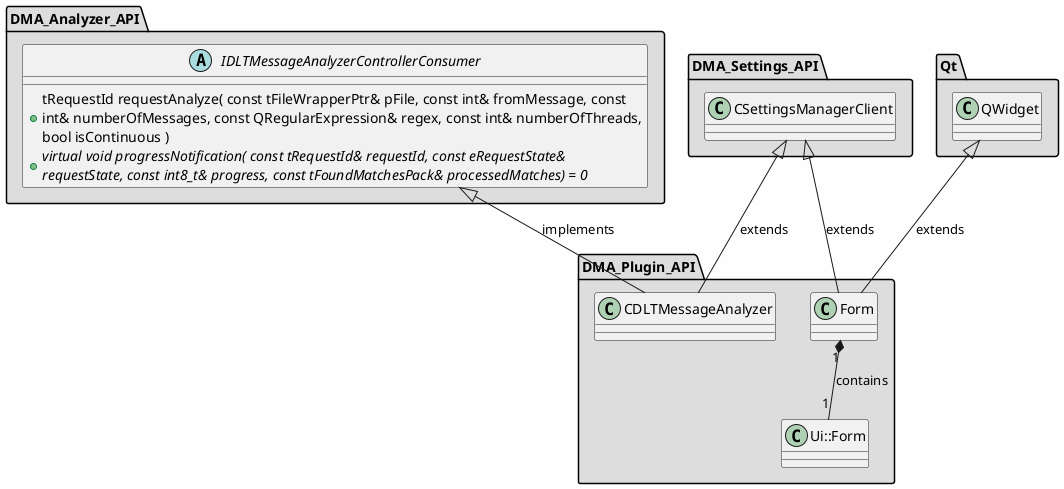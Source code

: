 
@startuml

skinparam backgroundColor #FEFEFE
skinparam wrapWidth 600
package "DMA_Analyzer_API" #DDDDDD
{

abstract class "IDLTMessageAnalyzerControllerConsumer"
{
    + tRequestId requestAnalyze( const tFileWrapperPtr& pFile, const int& fromMessage, const int& numberOfMessages, const QRegularExpression& regex, const int& numberOfThreads, bool isContinuous )
    + {abstract} virtual void progressNotification( const tRequestId& requestId, const eRequestState& requestState, const int8_t& progress, const tFoundMatchesPack& processedMatches) = 0
}

}

package "DMA_Plugin_API" #DDDDDD
{

class "CDLTMessageAnalyzer"
{
}

class "Form"
{
}

class "Ui::Form"
{
}

}

package "DMA_Settings_API" #DDDDDD
{

class "CSettingsManagerClient"
{
}

}

package "Qt" #DDDDDD
{

class "QWidget"
{
}

}

'====================Inheritance section====================
CSettingsManagerClient <|-- CDLTMessageAnalyzer : extends
IDLTMessageAnalyzerControllerConsumer <|-- CDLTMessageAnalyzer : implements
CSettingsManagerClient <|-- Form : extends
QWidget <|-- Form : extends

'====================Dependencies section====================
Form "1" *-- "1" Ui::Form : contains

@enduml